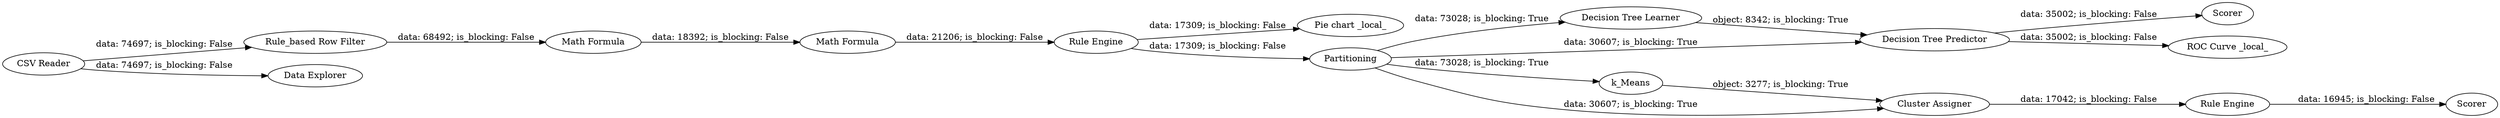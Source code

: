 digraph {
	"-1196363088041214569_1" [label="CSV Reader"]
	"-1196363088041214569_8" [label="Decision Tree Learner"]
	"-1196363088041214569_3" [label="Rule_based Row Filter"]
	"-1196363088041214569_14" [label="Rule Engine"]
	"-1196363088041214569_10" [label=Scorer]
	"-1196363088041214569_6" [label="Rule Engine"]
	"-1196363088041214569_4" [label="Math Formula"]
	"-1196363088041214569_9" [label="Decision Tree Predictor"]
	"-1196363088041214569_12" [label=k_Means]
	"-1196363088041214569_5" [label="Math Formula"]
	"-1196363088041214569_2" [label="Data Explorer"]
	"-1196363088041214569_11" [label="ROC Curve _local_"]
	"-1196363088041214569_13" [label="Cluster Assigner"]
	"-1196363088041214569_16" [label="Pie chart _local_"]
	"-1196363088041214569_15" [label=Scorer]
	"-1196363088041214569_7" [label=Partitioning]
	"-1196363088041214569_1" -> "-1196363088041214569_3" [label="data: 74697; is_blocking: False"]
	"-1196363088041214569_9" -> "-1196363088041214569_10" [label="data: 35002; is_blocking: False"]
	"-1196363088041214569_6" -> "-1196363088041214569_16" [label="data: 17309; is_blocking: False"]
	"-1196363088041214569_12" -> "-1196363088041214569_13" [label="object: 3277; is_blocking: True"]
	"-1196363088041214569_6" -> "-1196363088041214569_7" [label="data: 17309; is_blocking: False"]
	"-1196363088041214569_7" -> "-1196363088041214569_13" [label="data: 30607; is_blocking: True"]
	"-1196363088041214569_7" -> "-1196363088041214569_12" [label="data: 73028; is_blocking: True"]
	"-1196363088041214569_5" -> "-1196363088041214569_6" [label="data: 21206; is_blocking: False"]
	"-1196363088041214569_3" -> "-1196363088041214569_4" [label="data: 68492; is_blocking: False"]
	"-1196363088041214569_14" -> "-1196363088041214569_15" [label="data: 16945; is_blocking: False"]
	"-1196363088041214569_7" -> "-1196363088041214569_8" [label="data: 73028; is_blocking: True"]
	"-1196363088041214569_1" -> "-1196363088041214569_2" [label="data: 74697; is_blocking: False"]
	"-1196363088041214569_9" -> "-1196363088041214569_11" [label="data: 35002; is_blocking: False"]
	"-1196363088041214569_13" -> "-1196363088041214569_14" [label="data: 17042; is_blocking: False"]
	"-1196363088041214569_7" -> "-1196363088041214569_9" [label="data: 30607; is_blocking: True"]
	"-1196363088041214569_8" -> "-1196363088041214569_9" [label="object: 8342; is_blocking: True"]
	"-1196363088041214569_4" -> "-1196363088041214569_5" [label="data: 18392; is_blocking: False"]
	rankdir=LR
}
